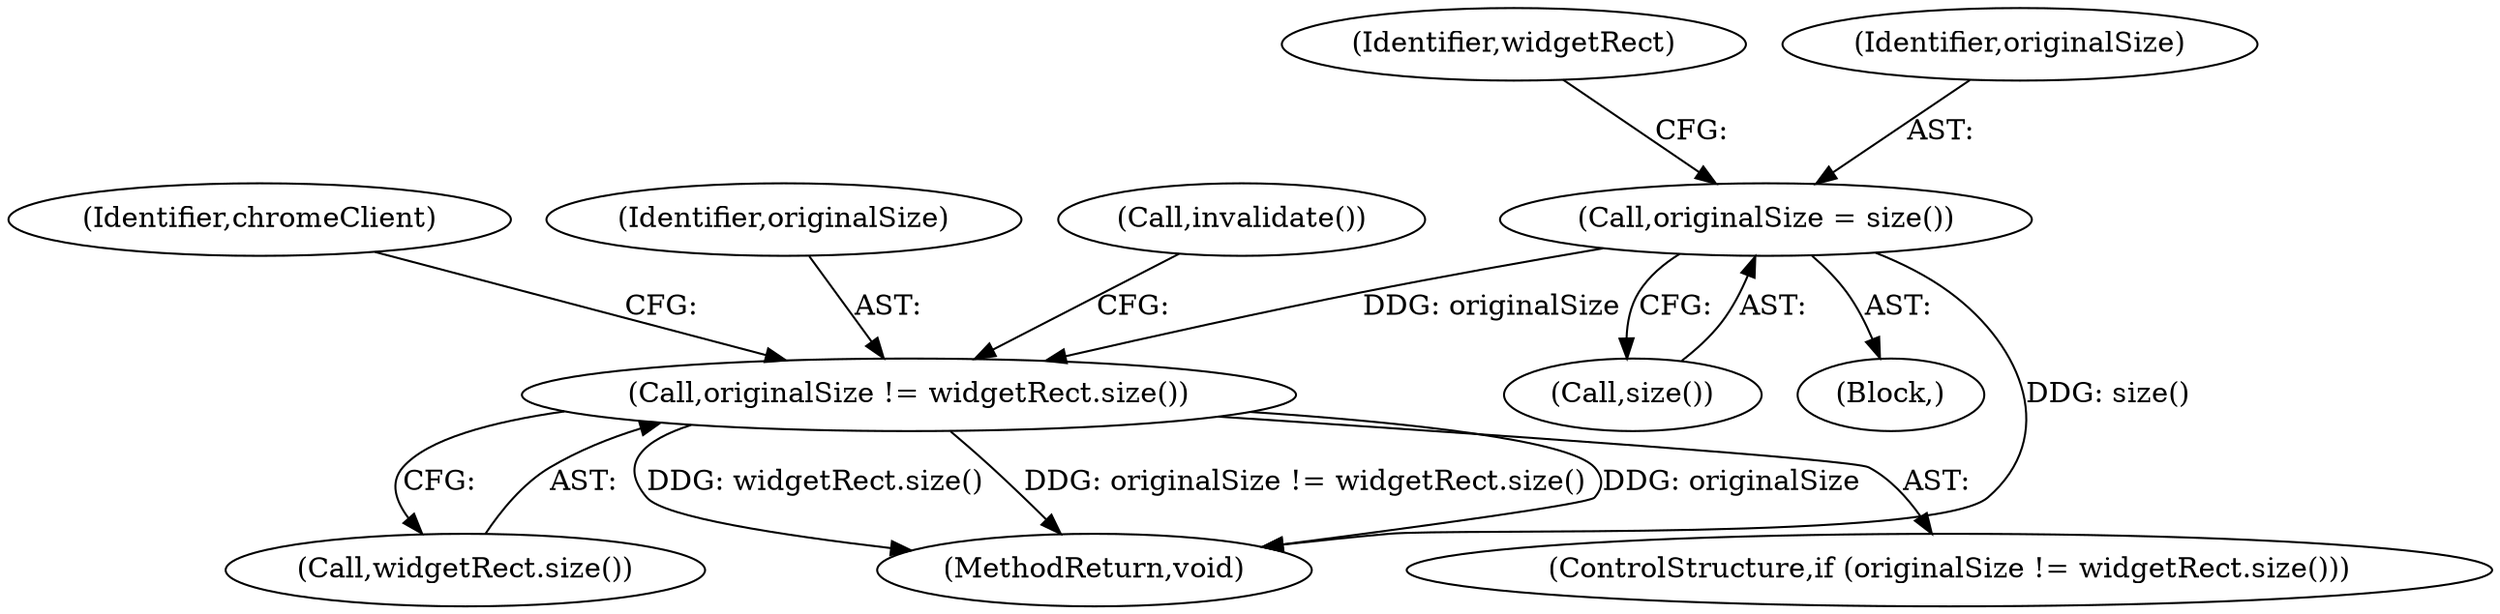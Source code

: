digraph "1_Chrome_c7e50b5ef454efd6ab9527d795442c213eeb6afa_0@del" {
"1000121" [label="(Call,originalSize = size())"];
"1000131" [label="(Call,originalSize != widgetRect.size())"];
"1000131" [label="(Call,originalSize != widgetRect.size())"];
"1000102" [label="(Block,)"];
"1000137" [label="(Identifier,chromeClient)"];
"1000126" [label="(Identifier,widgetRect)"];
"1000132" [label="(Identifier,originalSize)"];
"1000152" [label="(MethodReturn,void)"];
"1000123" [label="(Call,size())"];
"1000122" [label="(Identifier,originalSize)"];
"1000121" [label="(Call,originalSize = size())"];
"1000133" [label="(Call,widgetRect.size())"];
"1000130" [label="(ControlStructure,if (originalSize != widgetRect.size()))"];
"1000151" [label="(Call,invalidate())"];
"1000121" -> "1000102"  [label="AST: "];
"1000121" -> "1000123"  [label="CFG: "];
"1000122" -> "1000121"  [label="AST: "];
"1000123" -> "1000121"  [label="AST: "];
"1000126" -> "1000121"  [label="CFG: "];
"1000121" -> "1000152"  [label="DDG: size()"];
"1000121" -> "1000131"  [label="DDG: originalSize"];
"1000131" -> "1000130"  [label="AST: "];
"1000131" -> "1000133"  [label="CFG: "];
"1000132" -> "1000131"  [label="AST: "];
"1000133" -> "1000131"  [label="AST: "];
"1000137" -> "1000131"  [label="CFG: "];
"1000151" -> "1000131"  [label="CFG: "];
"1000131" -> "1000152"  [label="DDG: originalSize != widgetRect.size()"];
"1000131" -> "1000152"  [label="DDG: originalSize"];
"1000131" -> "1000152"  [label="DDG: widgetRect.size()"];
}
